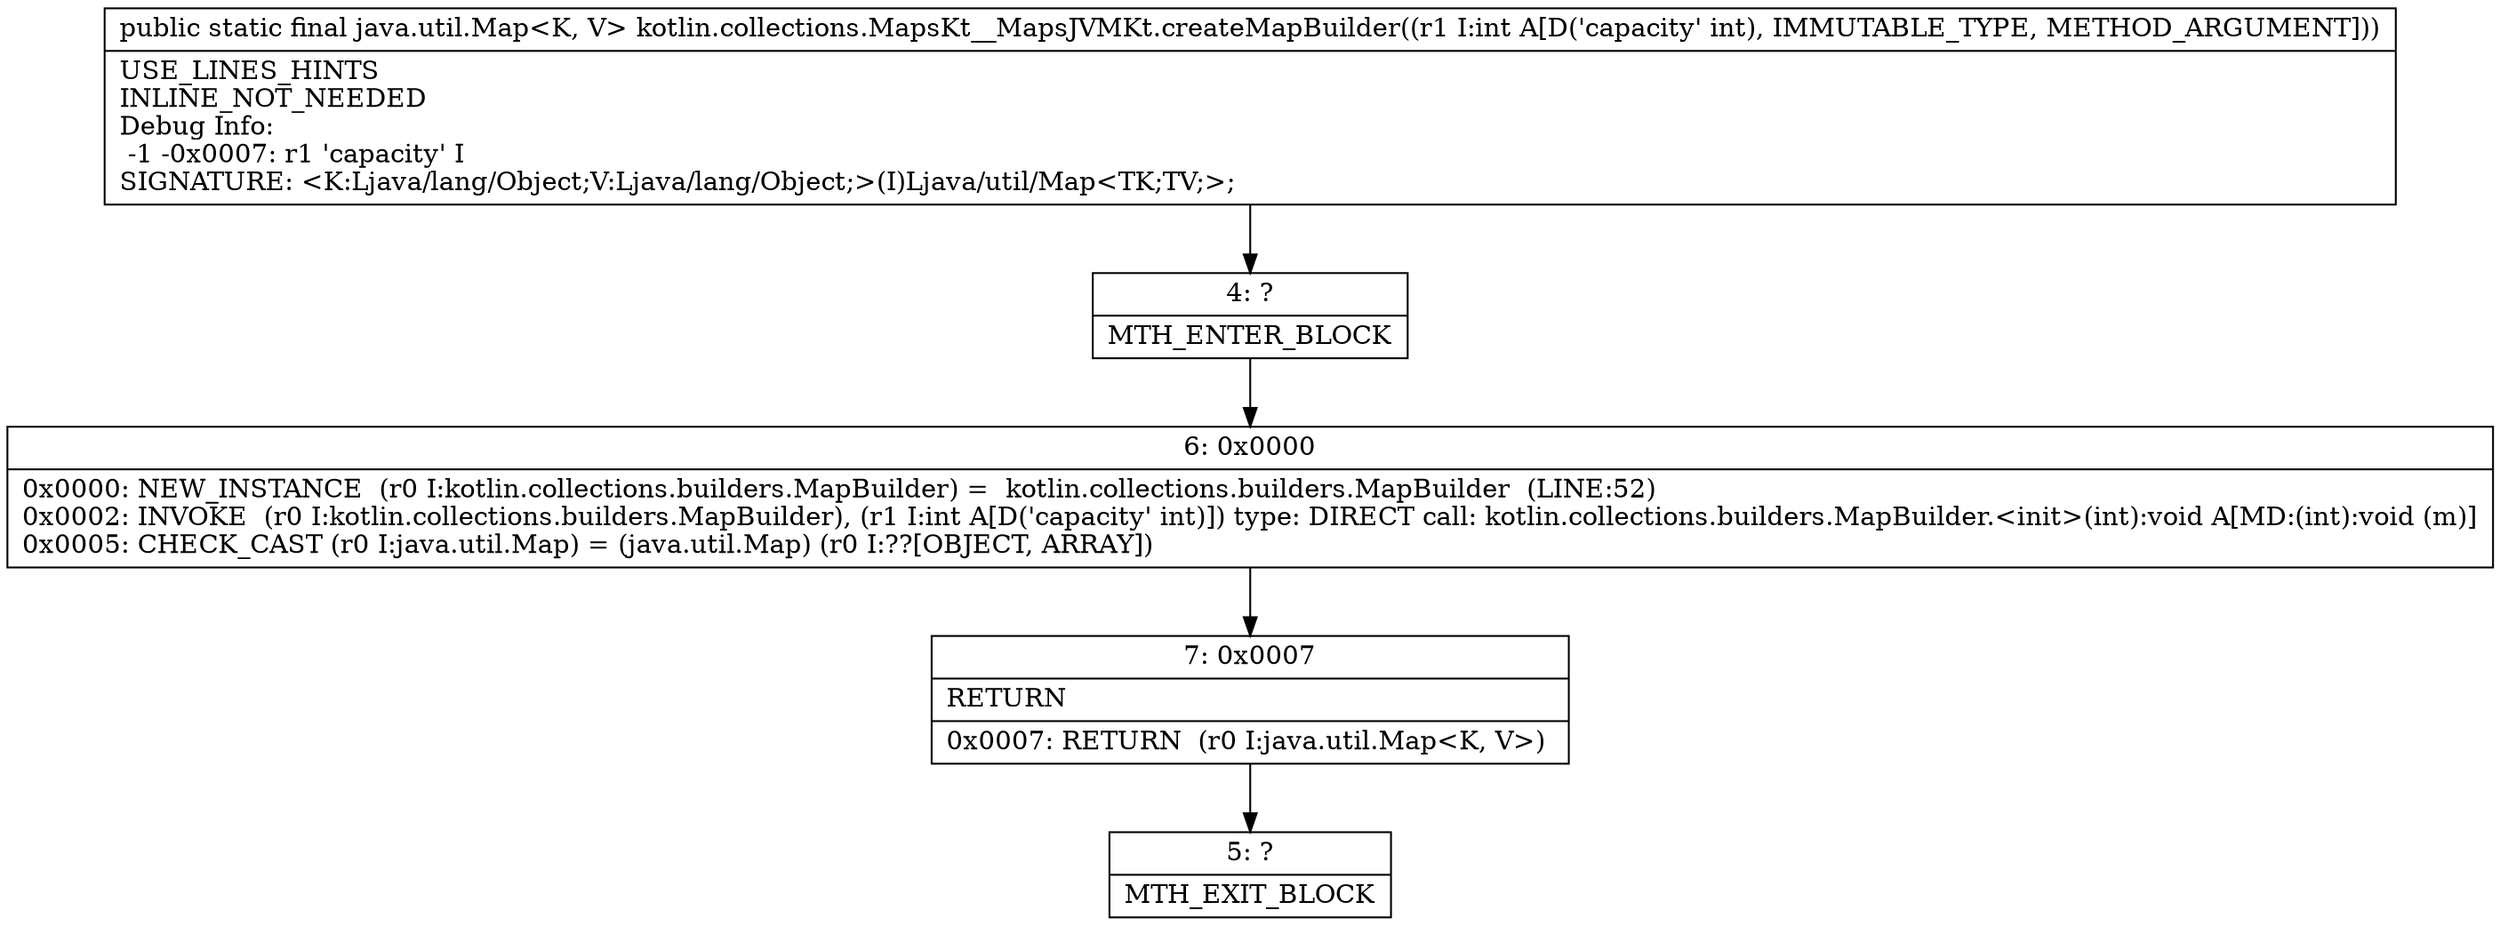 digraph "CFG forkotlin.collections.MapsKt__MapsJVMKt.createMapBuilder(I)Ljava\/util\/Map;" {
Node_4 [shape=record,label="{4\:\ ?|MTH_ENTER_BLOCK\l}"];
Node_6 [shape=record,label="{6\:\ 0x0000|0x0000: NEW_INSTANCE  (r0 I:kotlin.collections.builders.MapBuilder) =  kotlin.collections.builders.MapBuilder  (LINE:52)\l0x0002: INVOKE  (r0 I:kotlin.collections.builders.MapBuilder), (r1 I:int A[D('capacity' int)]) type: DIRECT call: kotlin.collections.builders.MapBuilder.\<init\>(int):void A[MD:(int):void (m)]\l0x0005: CHECK_CAST (r0 I:java.util.Map) = (java.util.Map) (r0 I:??[OBJECT, ARRAY]) \l}"];
Node_7 [shape=record,label="{7\:\ 0x0007|RETURN\l|0x0007: RETURN  (r0 I:java.util.Map\<K, V\>) \l}"];
Node_5 [shape=record,label="{5\:\ ?|MTH_EXIT_BLOCK\l}"];
MethodNode[shape=record,label="{public static final java.util.Map\<K, V\> kotlin.collections.MapsKt__MapsJVMKt.createMapBuilder((r1 I:int A[D('capacity' int), IMMUTABLE_TYPE, METHOD_ARGUMENT]))  | USE_LINES_HINTS\lINLINE_NOT_NEEDED\lDebug Info:\l  \-1 \-0x0007: r1 'capacity' I\lSIGNATURE: \<K:Ljava\/lang\/Object;V:Ljava\/lang\/Object;\>(I)Ljava\/util\/Map\<TK;TV;\>;\l}"];
MethodNode -> Node_4;Node_4 -> Node_6;
Node_6 -> Node_7;
Node_7 -> Node_5;
}

